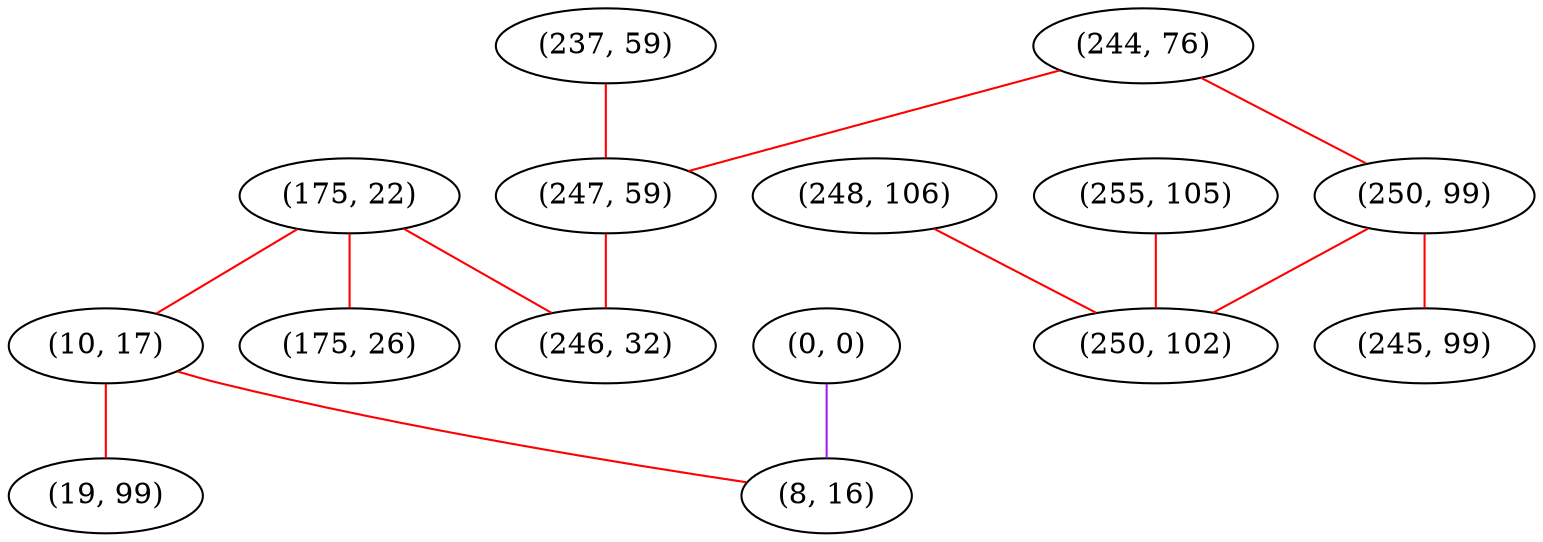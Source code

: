 graph "" {
"(175, 22)";
"(244, 76)";
"(10, 17)";
"(248, 106)";
"(255, 105)";
"(250, 99)";
"(250, 102)";
"(237, 59)";
"(0, 0)";
"(19, 99)";
"(245, 99)";
"(247, 59)";
"(8, 16)";
"(246, 32)";
"(175, 26)";
"(175, 22)" -- "(175, 26)"  [color=red, key=0, weight=1];
"(175, 22)" -- "(10, 17)"  [color=red, key=0, weight=1];
"(175, 22)" -- "(246, 32)"  [color=red, key=0, weight=1];
"(244, 76)" -- "(247, 59)"  [color=red, key=0, weight=1];
"(244, 76)" -- "(250, 99)"  [color=red, key=0, weight=1];
"(10, 17)" -- "(8, 16)"  [color=red, key=0, weight=1];
"(10, 17)" -- "(19, 99)"  [color=red, key=0, weight=1];
"(248, 106)" -- "(250, 102)"  [color=red, key=0, weight=1];
"(255, 105)" -- "(250, 102)"  [color=red, key=0, weight=1];
"(250, 99)" -- "(250, 102)"  [color=red, key=0, weight=1];
"(250, 99)" -- "(245, 99)"  [color=red, key=0, weight=1];
"(237, 59)" -- "(247, 59)"  [color=red, key=0, weight=1];
"(0, 0)" -- "(8, 16)"  [color=purple, key=0, weight=4];
"(247, 59)" -- "(246, 32)"  [color=red, key=0, weight=1];
}
